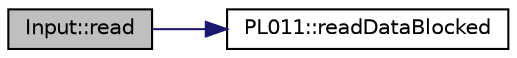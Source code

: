 digraph "Input::read"
{
  edge [fontname="Helvetica",fontsize="10",labelfontname="Helvetica",labelfontsize="10"];
  node [fontname="Helvetica",fontsize="10",shape=record];
  rankdir="LR";
  Node9 [label="Input::read",height=0.2,width=0.4,color="black", fillcolor="grey75", style="filled", fontcolor="black"];
  Node9 -> Node10 [color="midnightblue",fontsize="10",style="solid",fontname="Helvetica"];
  Node10 [label="PL011::readDataBlocked",height=0.2,width=0.4,color="black", fillcolor="white", style="filled",URL="$d7/dff/class_p_l011.html#acd314ddfa6c5c3d17f89a6b2243d8309"];
}
